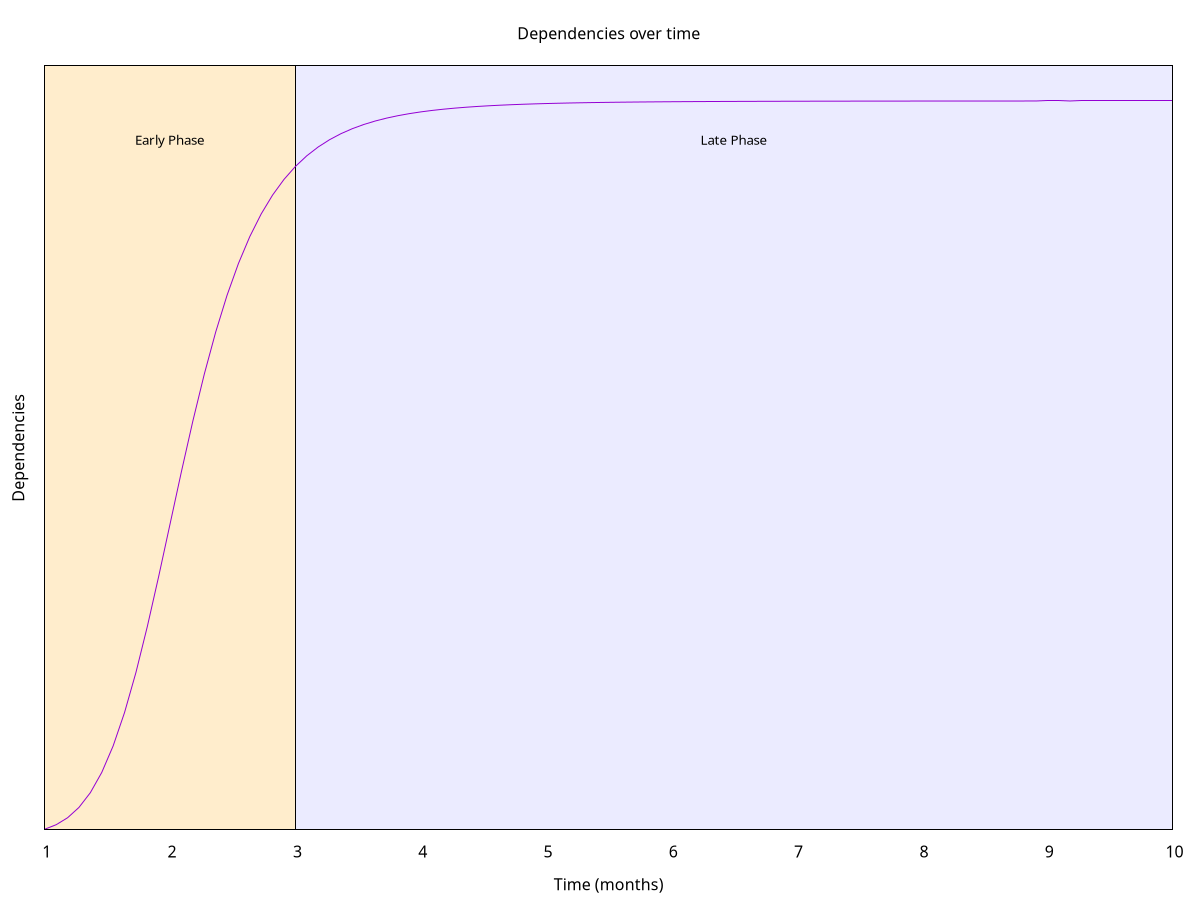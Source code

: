 set terminal svg size 400,300 enhanced fname 'arial'  fsize 10 butt solid
set output 'out.svg'
set term svg font "Times,14"
set xrange [1:10]
set yrange [4:35]
set xlabel 'Time (months)'
set ylabel 'Dependencies'
set title 'Dependencies over time'
unset ytics

set obj rect from 1, graph 0 to 3, graph 1 fc rgb "orange" fs solid 0.2
set label 8 at 2,32 "Early Phase" front center font ",10
set obj rect from 3, graph 0 to 10, graph 1 fc rgb "blue" fs solid 0.08
set label 9 at 6.5,32 "Late Phase" front center font ",10"

plot 33.57729 + (3.781509 - 33.57729)/(1 + (x/2.096745)**6.484434) notitle
